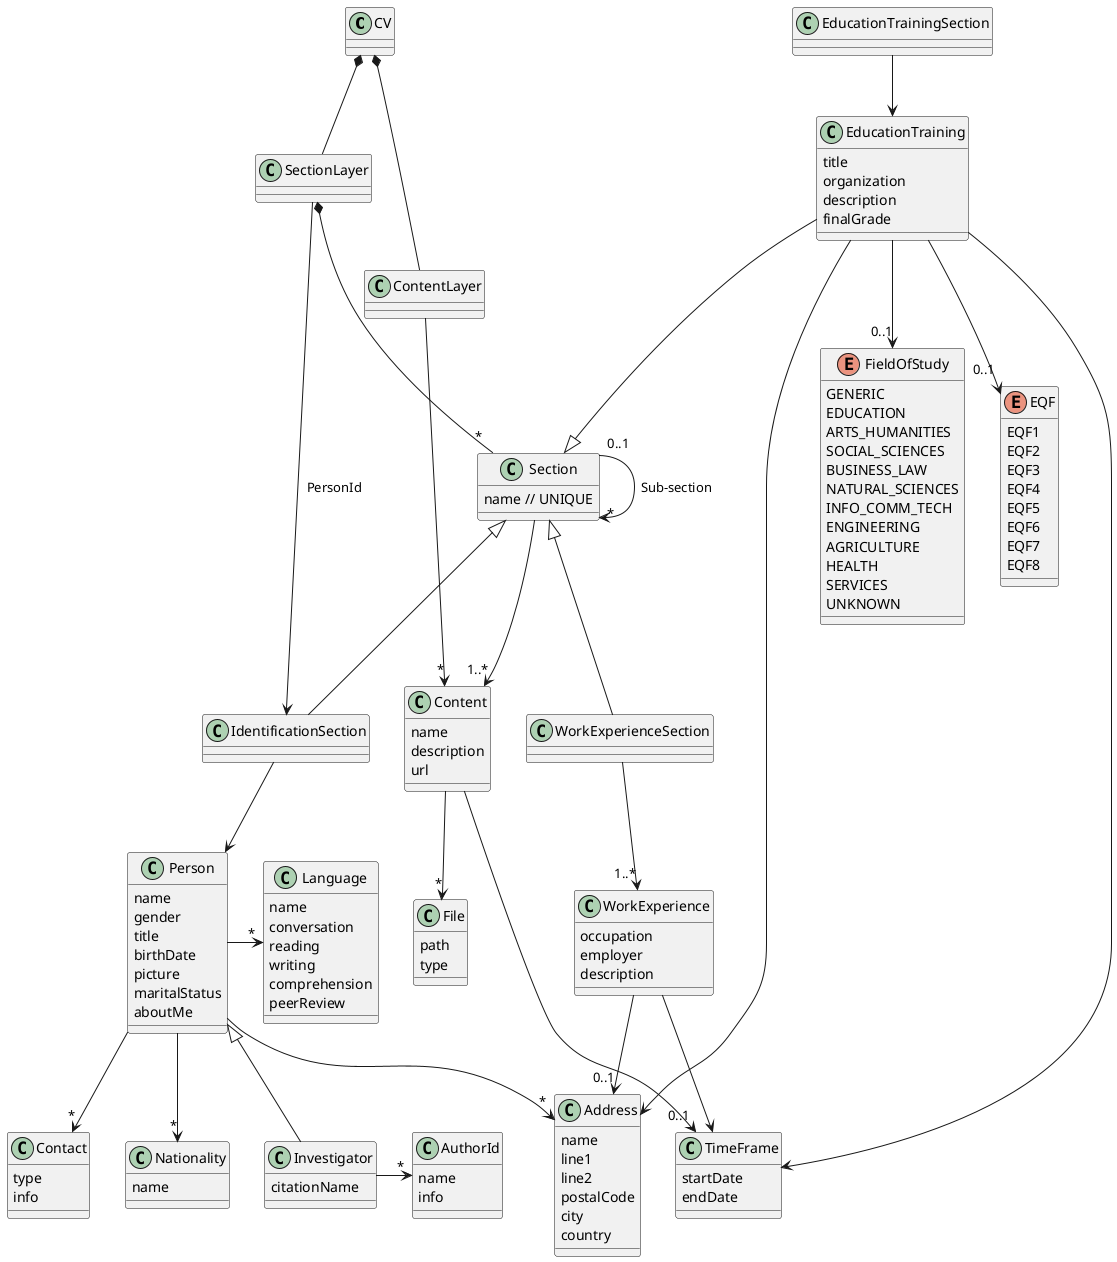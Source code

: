 @startuml

class CV {}

class ContentLayer {}

class Content {
  name
  description
  url
}

class File {
  path
  type
}

class SectionLayer {}

class Section {
  name // UNIQUE
}

' || IdSection

class IdentificationSection {}

class Contact {
  type
  info
}

class Language {
  name
  conversation
  reading
  writing
  comprehension
  peerReview
}

class Person {
  name
  gender
  title
  birthDate
  picture
  maritalStatus
  aboutMe
}

class Address {
  name
  line1
  line2
  postalCode
  city
  country
}

class Nationality {
  name
}

class Investigator {
  citationName
}

class AuthorId {
  name
  info
}

' || END IdSection

' || WorkExperienceSection

class WorkExperienceSection {
}

class WorkExperience {
  occupation
  employer
  description
}

class TimeFrame {
  startDate
  endDate
}

' || END WorkExperienceSection

' || EducationTrainingSection
class EducationTrainingSection {
}

class EducationTraining {
  title
  organization
  description
  finalGrade
}

enum FieldOfStudy {
  GENERIC /' generic programs and classifications '/
  EDUCATION /' Education '/
  ARTS_HUMANITIES /' Arts and humanities '/
  SOCIAL_SCIENCES /' Social sciences, journalism and information '/
  BUSINESS_LAW /' Business, administration and law '/
  NATURAL_SCIENCES /' Natural sciences, mathematics and statistics '/
  INFO_COMM_TECH /' Information and Communication Technologies '/
  ENGINEERING /' Engineering, manufacturing and construction '/
  AGRICULTURE /' Agriculture, forestry, fisheries and veterinary '/
  HEALTH /' Health and welfare '/
  SERVICES /' Services '/
  UNKNOWN /' Field unknown '/
}

enum EQF {
  EQF1
  EQF2
  EQF3
  EQF4
  EQF5
  EQF6
  EQF7
  EQF8
}

' || END EducationTrainingSection

ContentLayer -u-* CV
SectionLayer -u-* CV

ContentLayer -d-> "*" Content
Content --> "0..1" TimeFrame
Content --> "*" File

SectionLayer --> IdentificationSection : "PersonId"
Section --> "1..*" Content
Section "*" -u-* SectionLayer
Section "0..1" -d-> "*" Section : "Sub-section"

IdentificationSection -u-|> Section
' CV -d-> "1" Section : "Identification"
IdentificationSection --> Person

Person --> "*" Contact
Person --> "*" Nationality
Person --> "*" Address
Person -r-> "*" Language

Investigator -u-|> Person
Investigator -r-> "*" AuthorId

WorkExperienceSection -u-|> Section
WorkExperienceSection -d-> "1..*" WorkExperience
WorkExperience --> "0..1" Address
WorkExperience --> TimeFrame

EducationTraining --|> Section
EducationTrainingSection --> EducationTraining
EducationTraining --> Address
EducationTraining --> TimeFrame
EducationTraining --> "0..1" FieldOfStudy
EducationTraining --> "0..1" EQF

@enduml
